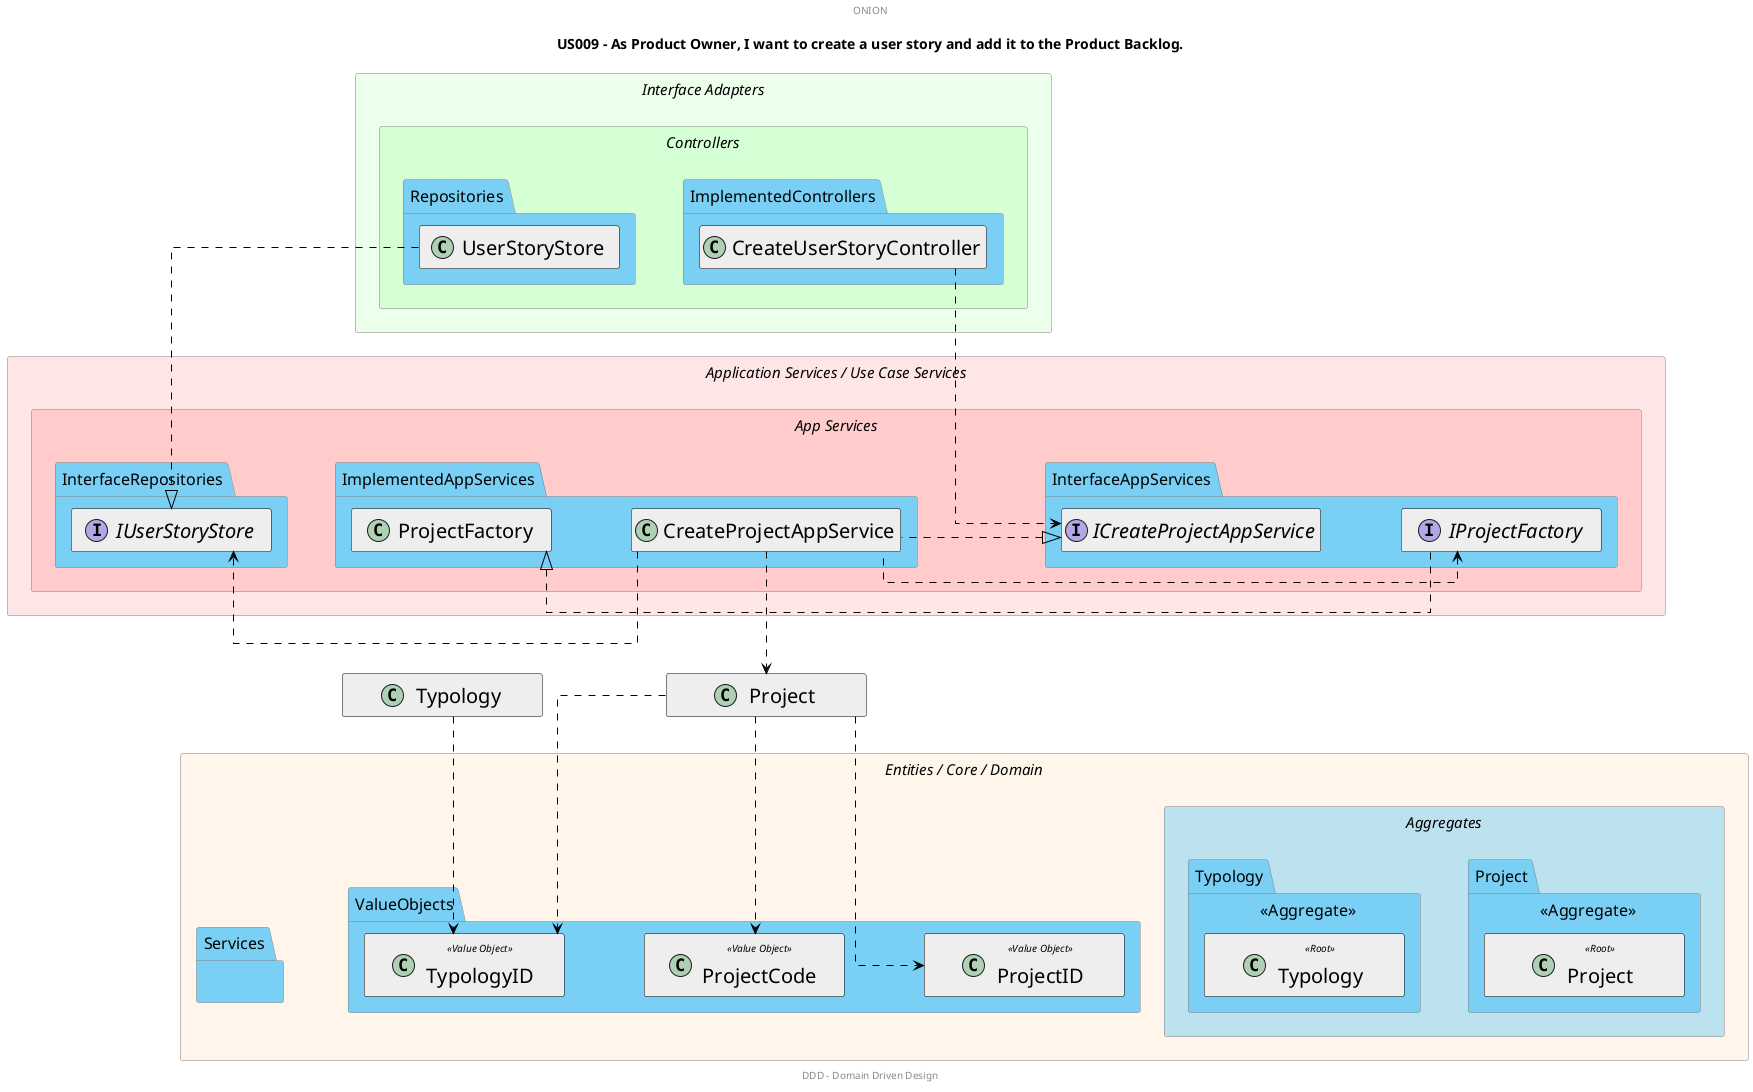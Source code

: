 @startuml
'https://plantuml.com/class-diagram

'######################
'######################  start config
skinparam linetype ortho
hide members
'hide circle

skinparam minClassWidth 200
skinparam nodesep 80
skinparam ranksep 20
skinparam padding 3

skinparam package  {
    BackgroundColor white
    BorderColor grey
    shadowing false
    FontStyle normal
    FontSize 16
    borderThickness 0.5
    fontColor #000
}

skinparam legend {
    backgroundColor white
    borderColor white
    shadowing false
    FontStyle normal
    FontSize 12
    borderThickness 0.5
    fontColor black
    padding 0
    DesignedBorderColor white
}

skinparam class {
    stereotypeFontSize 10
    fontSize 20
    fontName Helvetica

    arrowColor black
    arrowThickness 1
    attributeIconSize 0

    borderColor black
    borderThickness 0.5
    backgroundColor #eee


}

skinparam entity {
    backgroundColor red
    borderColor black
    borderThickness 0.5

}

skinparam rectangle {
    shadowing false
    fontSize 15
    textAlignment left
    fontStyle italic
    stereotypeFontSize 10
    borderThickness 0.5

}

'TITLE ON TOP
title US009 - As Product Owner, I want to create a user story and add it to the Product Backlog.


'HEADER FOOTER DESCRIPTIONS
center header ONION
center footer DDD - Domain Driven Design

'###################### end config
'######################

rectangle "Interface Adapters" #C0FFC050  {

      rectangle "Controllers" #C0FFC080  {

          package "ImplementedControllers" #7acff5  {

            class CreateUserStoryController

          }

          package "Repositories" #7acff5  {

            class UserStoryStore

          }

      }

}

rectangle "Application Services / Use Case Services" #FFAFAF50  {

rectangle "App Services" #FFAFAF80  {

          package "InterfaceAppServices" #7acff5  {

            interface ICreateProjectAppService
            interface IProjectFactory

          }

          package "ImplementedAppServices" #7acff5  {

            class CreateProjectAppService
            class ProjectFactory

          }

          package "InterfaceRepositories" #7acff5  {

            interface IUserStoryStore

          }

      }

}

rectangle "Entities / Core / Domain" #FFE0C050  {

    rectangle "Aggregates" #7acff580  {

        package "Project" <<Aggregate>> #7acff5  {

            class Project <<Root>>

        }

        package "Typology" <<Aggregate>> #7acff5  {

            class Typology <<Root>>
        }
    }

    package "Services" #7acff5  {

    }

    package "ValueObjects" #7acff5 {

        class ProjectID <<Value Object>>
        class TypologyID <<Value Object>>
        class ProjectCode <<Value Object>>



    }
}




CreateProjectAppService .left.> IProjectFactory

CreateUserStoryController .down.> ICreateProjectAppService



CreateProjectAppService ..up.|> ICreateProjectAppService


IProjectFactory .l.|> ProjectFactory

UserStoryStore .down.|> IUserStoryStore

CreateProjectAppService ...right.> IUserStoryStore

CreateProjectAppService ...down.> Project

Project ...> TypologyID
Typology ...> TypologyID
Project ...> ProjectID
Project ...> ProjectCode


@enduml